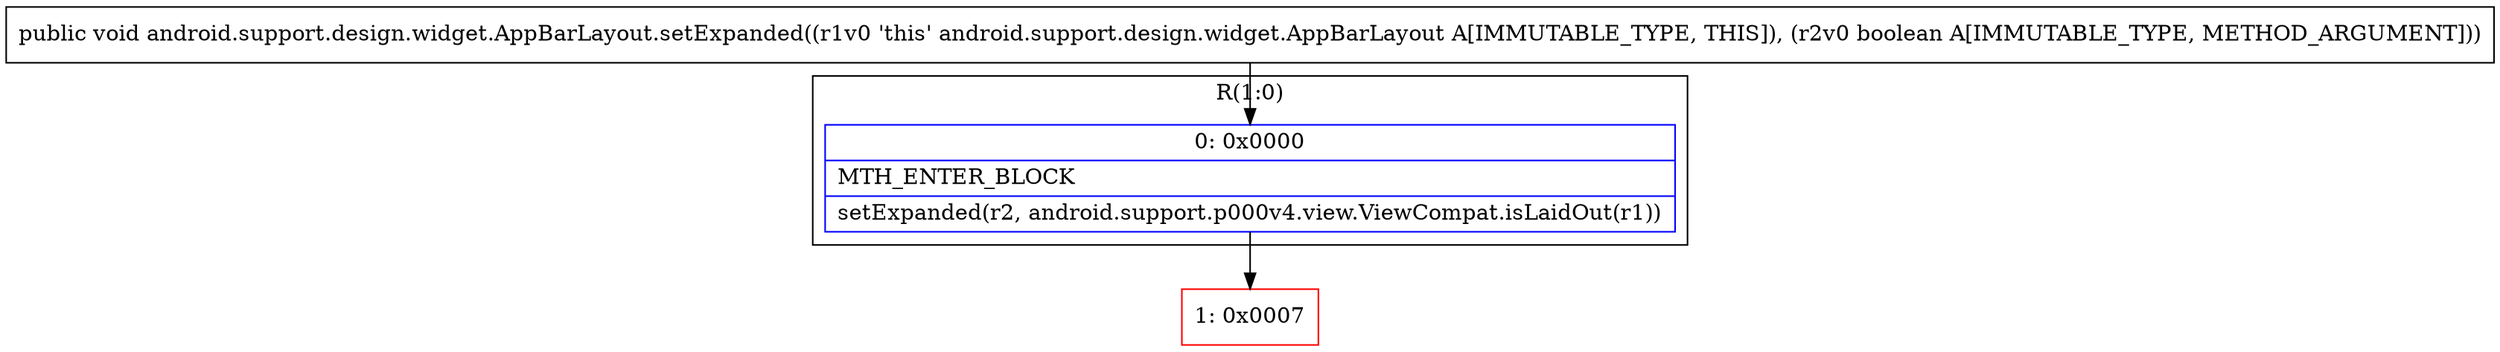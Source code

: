 digraph "CFG forandroid.support.design.widget.AppBarLayout.setExpanded(Z)V" {
subgraph cluster_Region_1463336360 {
label = "R(1:0)";
node [shape=record,color=blue];
Node_0 [shape=record,label="{0\:\ 0x0000|MTH_ENTER_BLOCK\l|setExpanded(r2, android.support.p000v4.view.ViewCompat.isLaidOut(r1))\l}"];
}
Node_1 [shape=record,color=red,label="{1\:\ 0x0007}"];
MethodNode[shape=record,label="{public void android.support.design.widget.AppBarLayout.setExpanded((r1v0 'this' android.support.design.widget.AppBarLayout A[IMMUTABLE_TYPE, THIS]), (r2v0 boolean A[IMMUTABLE_TYPE, METHOD_ARGUMENT])) }"];
MethodNode -> Node_0;
Node_0 -> Node_1;
}

